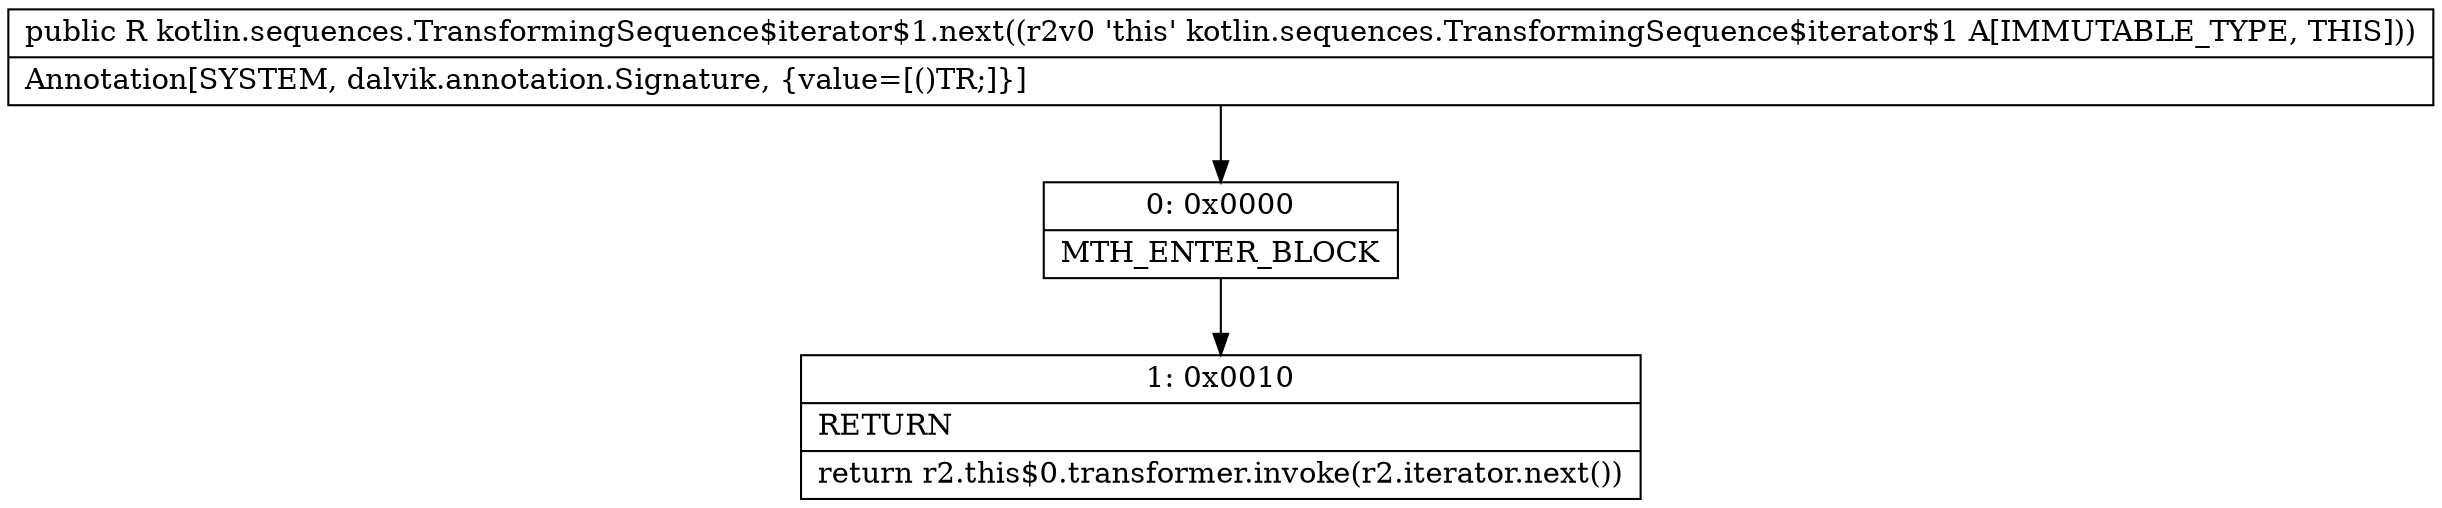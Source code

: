 digraph "CFG forkotlin.sequences.TransformingSequence$iterator$1.next()Ljava\/lang\/Object;" {
Node_0 [shape=record,label="{0\:\ 0x0000|MTH_ENTER_BLOCK\l}"];
Node_1 [shape=record,label="{1\:\ 0x0010|RETURN\l|return r2.this$0.transformer.invoke(r2.iterator.next())\l}"];
MethodNode[shape=record,label="{public R kotlin.sequences.TransformingSequence$iterator$1.next((r2v0 'this' kotlin.sequences.TransformingSequence$iterator$1 A[IMMUTABLE_TYPE, THIS]))  | Annotation[SYSTEM, dalvik.annotation.Signature, \{value=[()TR;]\}]\l}"];
MethodNode -> Node_0;
Node_0 -> Node_1;
}

